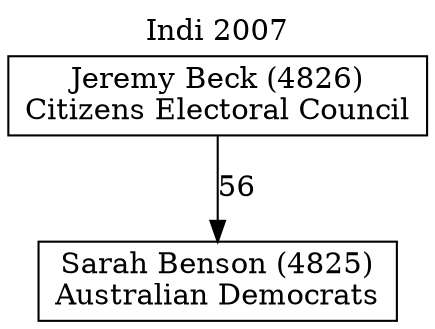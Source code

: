// House preference flow
digraph "Sarah Benson (4825)_Indi_2007" {
	graph [label="Indi 2007" labelloc=t mclimit=10]
	node [shape=box]
	"Sarah Benson (4825)" [label="Sarah Benson (4825)
Australian Democrats"]
	"Jeremy Beck (4826)" [label="Jeremy Beck (4826)
Citizens Electoral Council"]
	"Jeremy Beck (4826)" -> "Sarah Benson (4825)" [label=56]
}
